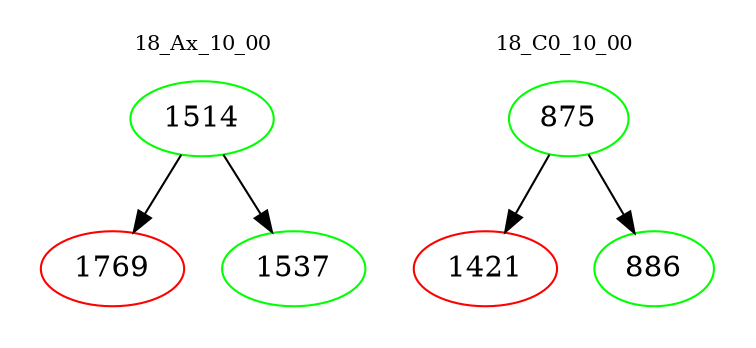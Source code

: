 digraph{
subgraph cluster_0 {
color = white
label = "18_Ax_10_00";
fontsize=10;
T0_1514 [label="1514", color="green"]
T0_1514 -> T0_1769 [color="black"]
T0_1769 [label="1769", color="red"]
T0_1514 -> T0_1537 [color="black"]
T0_1537 [label="1537", color="green"]
}
subgraph cluster_1 {
color = white
label = "18_C0_10_00";
fontsize=10;
T1_875 [label="875", color="green"]
T1_875 -> T1_1421 [color="black"]
T1_1421 [label="1421", color="red"]
T1_875 -> T1_886 [color="black"]
T1_886 [label="886", color="green"]
}
}
